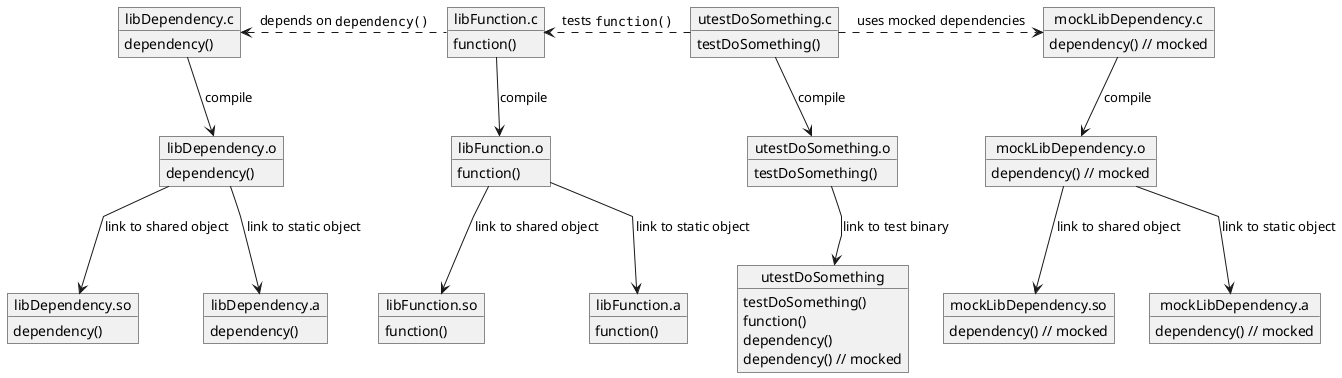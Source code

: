 @startuml
skinparam linetype polyline

object "libDependency.c" as libDep_c {
	dependency()
}
object "libDependency.o" as libDep_o {
	dependency()
}
object "libDependency.so" as libDep_so {
	dependency()
}
object "libDependency.a" as libDep_a {
	dependency()
}

object "libFunction.c" as libFunc_c {
	function()
}
object "libFunction.o" as libFunc_o {
	function()
}
object "libFunction.so" as libFunc_so {
	function()
}
object "libFunction.a" as libFunc_a {
	function()
}

object "utestDoSomething.c" as utestDoSome_c {
	testDoSomething()
}
object "utestDoSomething.o" as utestDoSome_o {
	testDoSomething()
}
object "utestDoSomething" as utestDoSome_bin {
	testDoSomething()
	function()
	dependency()
	dependency() // mocked
}

object "mockLibDependency.c" as mockLibDep_c {
	dependency() // mocked
}
object "mockLibDependency.o" as mockLibDep_o {
	dependency() // mocked
}
object "mockLibDependency.so" as mockLibDep_so {
	dependency() // mocked
}
object "mockLibDependency.a" as mockLibDep_a {
	dependency() // mocked
}

' # Order the elements

libDep_c -[hidden]-> libDep_o
libDep_o -[hidden]-> libDep_a
libDep_o -[hidden]-> libDep_so

libFunc_c -[hidden]-> libFunc_o
libFunc_o -[hidden]-> libFunc_a
libFunc_o -[hidden]-> libFunc_so

utestDoSome_c -[hidden]-> utestDoSome_o
utestDoSome_o -[hidden]-> utestDoSome_bin

mockLibDep_c -[hidden]-> mockLibDep_o
mockLibDep_o -[hidden]-> mockLibDep_a
mockLibDep_o -[hidden]-> mockLibDep_so


libDep_c -[hidden]> libFunc_c
libFunc_c -[hidden]> utestDoSome_c
utestDoSome_c -[hidden]> mockLibDep_c

libDep_o -[hidden]> libFunc_o
libFunc_o -[hidden]> utestDoSome_o
utestDoSome_o -[hidden]> mockLibDep_o

libDep_so -[hidden]> libDep_a
'libDep_so -[hidden]> libFunc_so
'libDep_so -[hidden]> libFunc_a
libDep_a -[hidden]> libFunc_so
'libDep_a -[hidden]> libFunc_a
libFunc_so -[hidden]> libFunc_a
'libFunc_so -[hidden]> utestDoSome_bin
libFunc_a -[hidden]> utestDoSome_bin
utestDoSome_bin -[hidden]> mockLibDep_so
'utestDoSome_bin -[hidden]> mockLibDep_a
mockLibDep_so -[hidden]> mockLibDep_a

' # The Links between the objects/source files/binaries

'libFunc_c .> libDep_c : depends on ""dependency()""
libDep_c <. libFunc_c : depends on ""dependency()""
utestDoSome_c .> libFunc_c : tests ""function()""
utestDoSome_c .> mockLibDep_c : uses mocked dependencies

libDep_c --> libDep_o : compile
libDep_o --> libDep_so : link to shared object
libDep_o --> libDep_a : link to static object


libFunc_c --> libFunc_o : compile
libFunc_o --> libFunc_so : link to shared object
libFunc_o --> libFunc_a : link to static object

utestDoSome_c --> utestDoSome_o : compile
utestDoSome_o --> utestDoSome_bin : link to test binary

mockLibDep_c --> mockLibDep_o : compile
mockLibDep_o --> mockLibDep_so : link to shared object
mockLibDep_o --> mockLibDep_a : link to static object

'libFunc_a --> utestDoSome_bin : link ""function()"" to test
'mockLibDep_so --> utestDoSome_bin : link mocked dependencies to test

@enduml
